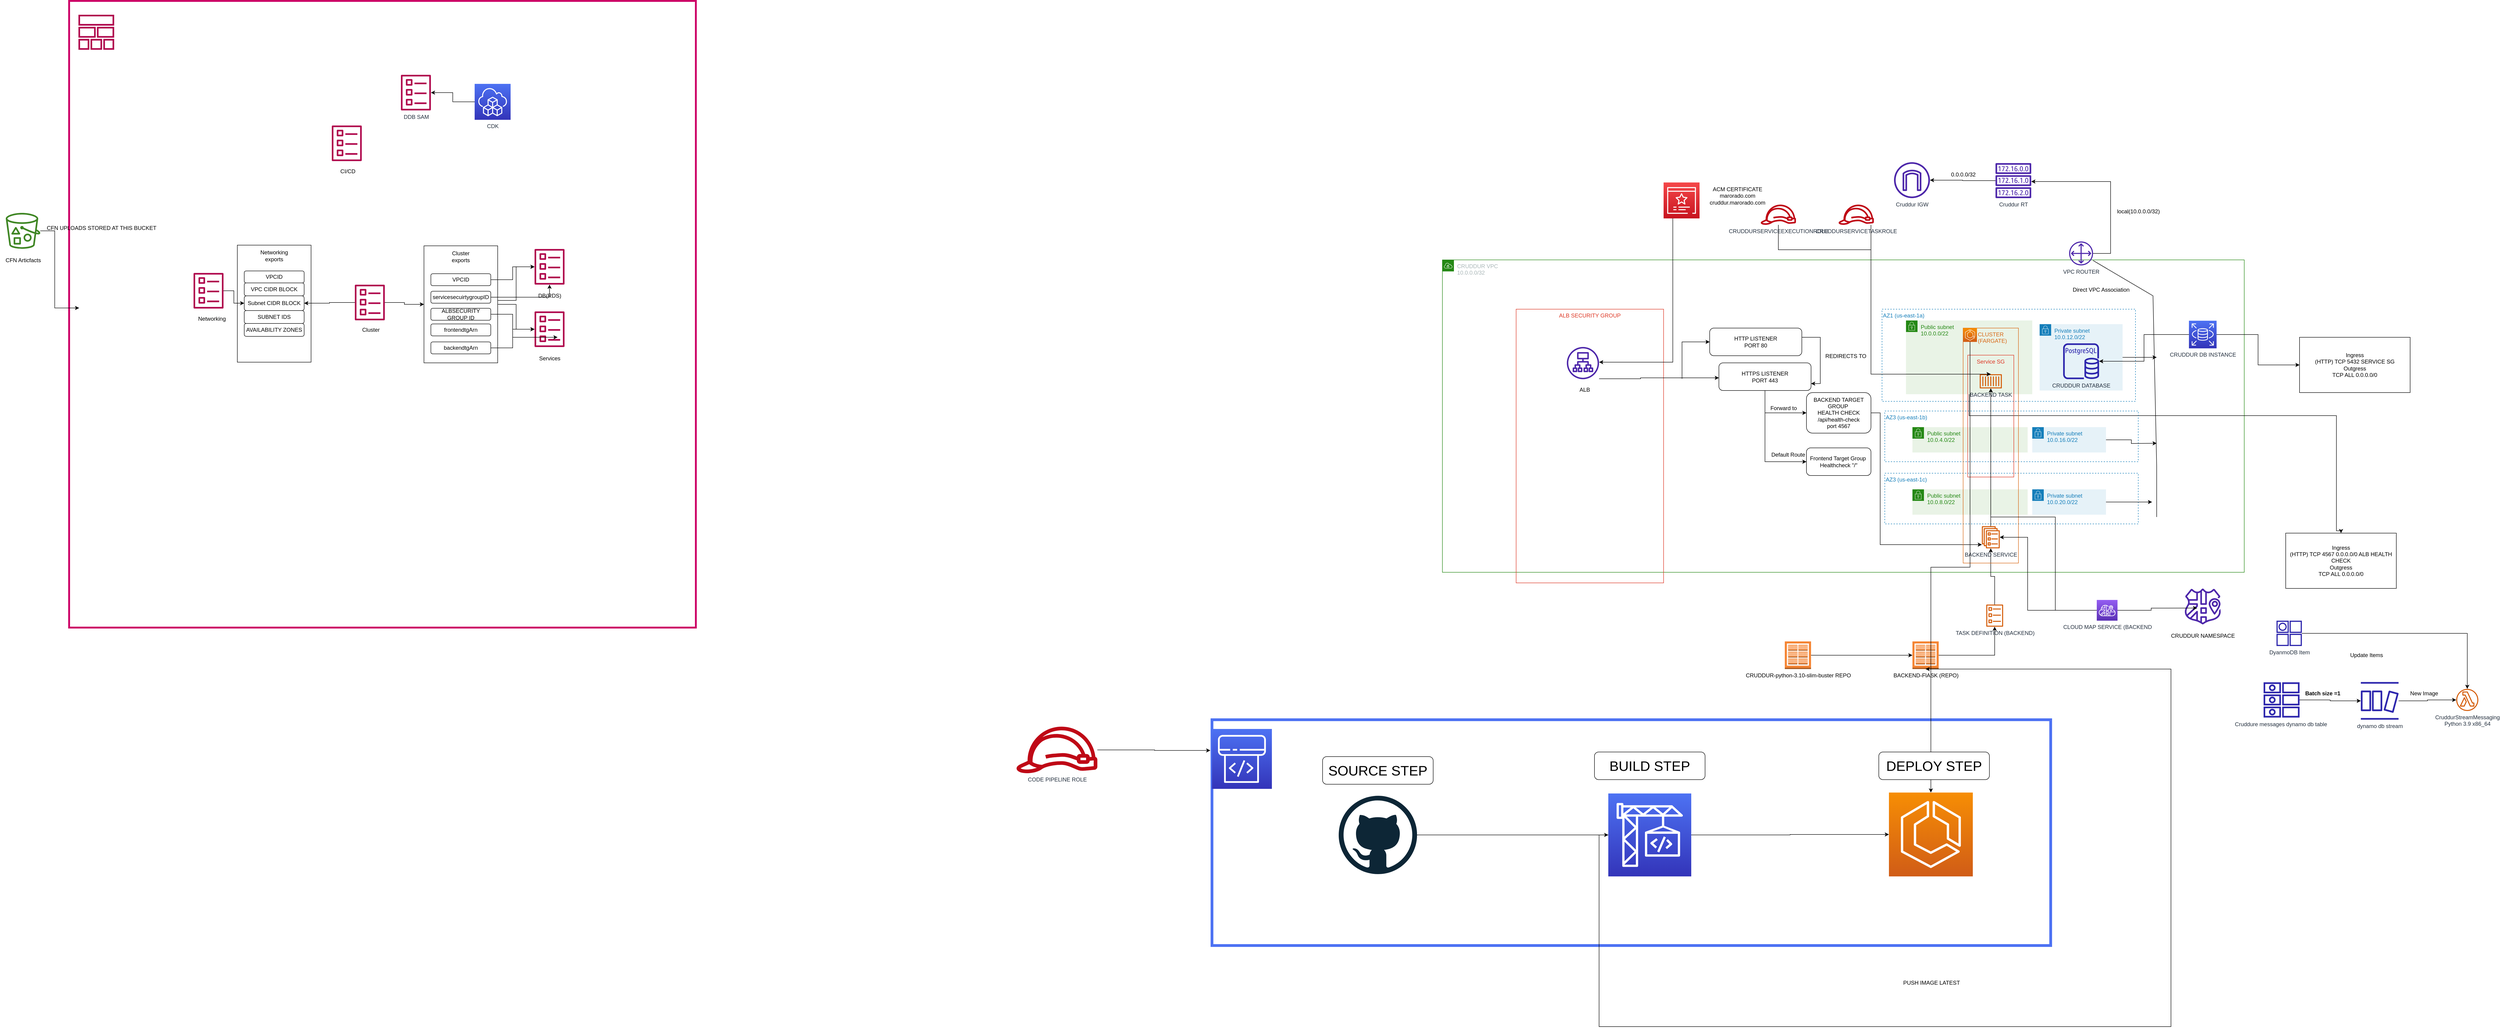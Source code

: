 <mxfile version="21.3.0" type="github">
  <diagram name="Page-1" id="3Z4FZScK2YZTJh7Y3HSx">
    <mxGraphModel dx="5855" dy="2380" grid="0" gridSize="10" guides="1" tooltips="1" connect="1" arrows="1" fold="1" page="0" pageScale="1" pageWidth="850" pageHeight="1100" math="0" shadow="0">
      <root>
        <mxCell id="0" />
        <mxCell id="1" parent="0" />
        <mxCell id="JroHPYdix7jfonP2hqZB-6" value="" style="rounded=0;whiteSpace=wrap;html=1;strokeColor=#4D72F3;strokeWidth=6;fillColor=none;" vertex="1" parent="1">
          <mxGeometry x="580" y="1840" width="1820" height="490" as="geometry" />
        </mxCell>
        <mxCell id="y_o4zRjqRf1hRkGMdBnV-1" value="" style="whiteSpace=wrap;html=1;aspect=fixed;fillColor=none;strokeColor=#CC0066;strokeWidth=4;" parent="1" vertex="1">
          <mxGeometry x="-1900" y="280" width="1360" height="1360" as="geometry" />
        </mxCell>
        <mxCell id="_hX3QUioOhKyqpPFnMy6-3" value="" style="rounded=0;whiteSpace=wrap;html=1;" parent="1" vertex="1">
          <mxGeometry x="-1535" y="810" width="160" height="254" as="geometry" />
        </mxCell>
        <mxCell id="y_o4zRjqRf1hRkGMdBnV-3" value="AZ1 (us-east-1a)" style="fillColor=none;strokeColor=#147EBA;dashed=1;verticalAlign=top;fontStyle=0;fontColor=#147EBA;whiteSpace=wrap;html=1;align=left;" parent="1" vertex="1">
          <mxGeometry x="2034" y="949" width="550" height="200" as="geometry" />
        </mxCell>
        <mxCell id="y_o4zRjqRf1hRkGMdBnV-2" value="CRUDDUR VPC&lt;br&gt;10.0.0.0/32" style="points=[[0,0],[0.25,0],[0.5,0],[0.75,0],[1,0],[1,0.25],[1,0.5],[1,0.75],[1,1],[0.75,1],[0.5,1],[0.25,1],[0,1],[0,0.75],[0,0.5],[0,0.25]];outlineConnect=0;gradientColor=none;html=1;whiteSpace=wrap;fontSize=12;fontStyle=0;container=0;pointerEvents=0;collapsible=0;recursiveResize=0;shape=mxgraph.aws4.group;grIcon=mxgraph.aws4.group_vpc;strokeColor=#248814;fillColor=none;verticalAlign=top;align=left;spacingLeft=30;fontColor=#AAB7B8;dashed=0;" parent="1" vertex="1">
          <mxGeometry x="1080" y="842" width="1740" height="678" as="geometry" />
        </mxCell>
        <mxCell id="y_o4zRjqRf1hRkGMdBnV-15" style="edgeStyle=orthogonalEdgeStyle;rounded=0;orthogonalLoop=1;jettySize=auto;html=1;" parent="1" source="y_o4zRjqRf1hRkGMdBnV-16" target="y_o4zRjqRf1hRkGMdBnV-17" edge="1">
          <mxGeometry relative="1" as="geometry" />
        </mxCell>
        <mxCell id="y_o4zRjqRf1hRkGMdBnV-16" value="Cruddur RT" style="sketch=0;outlineConnect=0;fontColor=#232F3E;gradientColor=none;fillColor=#4D27AA;strokeColor=none;dashed=0;verticalLabelPosition=bottom;verticalAlign=top;align=center;html=1;fontSize=12;fontStyle=0;aspect=fixed;pointerEvents=1;shape=mxgraph.aws4.route_table;" parent="1" vertex="1">
          <mxGeometry x="2280" y="632" width="78" height="76" as="geometry" />
        </mxCell>
        <mxCell id="y_o4zRjqRf1hRkGMdBnV-17" value="Cruddur IGW" style="sketch=0;outlineConnect=0;fontColor=#232F3E;gradientColor=none;fillColor=#4D27AA;strokeColor=none;dashed=0;verticalLabelPosition=bottom;verticalAlign=top;align=center;html=1;fontSize=12;fontStyle=0;aspect=fixed;pointerEvents=1;shape=mxgraph.aws4.internet_gateway;" parent="1" vertex="1">
          <mxGeometry x="2060" y="630" width="78" height="78" as="geometry" />
        </mxCell>
        <mxCell id="y_o4zRjqRf1hRkGMdBnV-18" value="VPC ROUTER" style="sketch=0;outlineConnect=0;fontColor=#232F3E;gradientColor=none;fillColor=#4D27AA;strokeColor=none;dashed=0;verticalLabelPosition=bottom;verticalAlign=top;align=center;html=1;fontSize=12;fontStyle=0;aspect=fixed;pointerEvents=1;shape=mxgraph.aws4.customer_gateway;" parent="1" vertex="1">
          <mxGeometry x="2440" y="802" width="52" height="52" as="geometry" />
        </mxCell>
        <mxCell id="y_o4zRjqRf1hRkGMdBnV-19" style="edgeStyle=orthogonalEdgeStyle;rounded=0;orthogonalLoop=1;jettySize=auto;html=1;" parent="1" source="y_o4zRjqRf1hRkGMdBnV-18" target="y_o4zRjqRf1hRkGMdBnV-16" edge="1">
          <mxGeometry relative="1" as="geometry">
            <mxPoint x="2400" y="672" as="targetPoint" />
            <Array as="points">
              <mxPoint x="2530" y="828" />
              <mxPoint x="2530" y="672" />
            </Array>
          </mxGeometry>
        </mxCell>
        <mxCell id="y_o4zRjqRf1hRkGMdBnV-20" value="0.0.0.0/32&lt;br&gt;" style="text;html=1;align=center;verticalAlign=middle;resizable=0;points=[];autosize=1;strokeColor=none;fillColor=none;" parent="1" vertex="1">
          <mxGeometry x="2170" y="642" width="80" height="30" as="geometry" />
        </mxCell>
        <mxCell id="y_o4zRjqRf1hRkGMdBnV-21" value="local(10.0.0.0/32)" style="text;html=1;align=center;verticalAlign=middle;resizable=0;points=[];autosize=1;strokeColor=none;fillColor=none;" parent="1" vertex="1">
          <mxGeometry x="2530" y="722" width="120" height="30" as="geometry" />
        </mxCell>
        <mxCell id="y_o4zRjqRf1hRkGMdBnV-24" value="" style="group" parent="1" vertex="1" connectable="0">
          <mxGeometry x="-2050" y="740" width="100" height="118" as="geometry" />
        </mxCell>
        <mxCell id="y_o4zRjqRf1hRkGMdBnV-25" value="" style="sketch=0;outlineConnect=0;fontColor=#232F3E;gradientColor=none;fillColor=#3F8624;strokeColor=none;dashed=0;verticalLabelPosition=bottom;verticalAlign=top;align=center;html=1;fontSize=12;fontStyle=0;aspect=fixed;pointerEvents=1;shape=mxgraph.aws4.bucket_with_objects;" parent="y_o4zRjqRf1hRkGMdBnV-24" vertex="1">
          <mxGeometry x="12.5" width="75" height="78" as="geometry" />
        </mxCell>
        <mxCell id="y_o4zRjqRf1hRkGMdBnV-26" value="CFN Articfacts" style="text;html=1;align=center;verticalAlign=middle;resizable=0;points=[];autosize=1;strokeColor=none;fillColor=none;" parent="y_o4zRjqRf1hRkGMdBnV-24" vertex="1">
          <mxGeometry y="88" width="100" height="30" as="geometry" />
        </mxCell>
        <mxCell id="y_o4zRjqRf1hRkGMdBnV-27" value="" style="sketch=0;outlineConnect=0;fontColor=#232F3E;gradientColor=none;fillColor=#B0084D;strokeColor=none;dashed=0;verticalLabelPosition=bottom;verticalAlign=top;align=center;html=1;fontSize=12;fontStyle=0;aspect=fixed;pointerEvents=1;shape=mxgraph.aws4.stack;" parent="1" vertex="1">
          <mxGeometry x="-1880" y="310" width="78" height="76" as="geometry" />
        </mxCell>
        <mxCell id="y_o4zRjqRf1hRkGMdBnV-28" value="" style="group" parent="1" vertex="1" connectable="0">
          <mxGeometry x="-890" y="953.5" width="65" height="112" as="geometry" />
        </mxCell>
        <mxCell id="y_o4zRjqRf1hRkGMdBnV-29" value="" style="sketch=0;outlineConnect=0;fontColor=#232F3E;gradientColor=none;fillColor=#B0084D;strokeColor=none;dashed=0;verticalLabelPosition=bottom;verticalAlign=top;align=center;html=1;fontSize=12;fontStyle=0;aspect=fixed;pointerEvents=1;shape=mxgraph.aws4.template;" parent="y_o4zRjqRf1hRkGMdBnV-28" vertex="1">
          <mxGeometry width="65" height="78" as="geometry" />
        </mxCell>
        <mxCell id="y_o4zRjqRf1hRkGMdBnV-30" value="Services" style="text;html=1;strokeColor=none;fillColor=none;align=center;verticalAlign=middle;whiteSpace=wrap;rounded=0;" parent="y_o4zRjqRf1hRkGMdBnV-28" vertex="1">
          <mxGeometry x="2.5" y="92" width="60" height="20" as="geometry" />
        </mxCell>
        <mxCell id="y_o4zRjqRf1hRkGMdBnV-31" value="" style="group" parent="1" vertex="1" connectable="0">
          <mxGeometry x="-1330" y="550" width="65" height="110" as="geometry" />
        </mxCell>
        <mxCell id="y_o4zRjqRf1hRkGMdBnV-32" value="" style="sketch=0;outlineConnect=0;fontColor=#232F3E;gradientColor=none;fillColor=#B0084D;strokeColor=none;dashed=0;verticalLabelPosition=bottom;verticalAlign=top;align=center;html=1;fontSize=12;fontStyle=0;aspect=fixed;pointerEvents=1;shape=mxgraph.aws4.template;" parent="y_o4zRjqRf1hRkGMdBnV-31" vertex="1">
          <mxGeometry width="65" height="78" as="geometry" />
        </mxCell>
        <mxCell id="y_o4zRjqRf1hRkGMdBnV-33" value="CI/CD" style="text;html=1;strokeColor=none;fillColor=none;align=center;verticalAlign=middle;whiteSpace=wrap;rounded=0;" parent="y_o4zRjqRf1hRkGMdBnV-31" vertex="1">
          <mxGeometry x="5" y="90" width="60" height="20" as="geometry" />
        </mxCell>
        <mxCell id="y_o4zRjqRf1hRkGMdBnV-34" value="" style="group" parent="1" vertex="1" connectable="0">
          <mxGeometry x="-1630" y="870" width="70" height="110" as="geometry" />
        </mxCell>
        <mxCell id="y_o4zRjqRf1hRkGMdBnV-35" value="" style="sketch=0;outlineConnect=0;fontColor=#232F3E;gradientColor=none;fillColor=#B0084D;strokeColor=none;dashed=0;verticalLabelPosition=bottom;verticalAlign=top;align=center;html=1;fontSize=12;fontStyle=0;aspect=fixed;pointerEvents=1;shape=mxgraph.aws4.template;" parent="y_o4zRjqRf1hRkGMdBnV-34" vertex="1">
          <mxGeometry width="65" height="78" as="geometry" />
        </mxCell>
        <mxCell id="y_o4zRjqRf1hRkGMdBnV-36" value="Networking" style="text;html=1;strokeColor=none;fillColor=none;align=center;verticalAlign=middle;whiteSpace=wrap;rounded=0;" parent="y_o4zRjqRf1hRkGMdBnV-34" vertex="1">
          <mxGeometry x="10" y="90" width="60" height="20" as="geometry" />
        </mxCell>
        <mxCell id="y_o4zRjqRf1hRkGMdBnV-37" style="edgeStyle=orthogonalEdgeStyle;rounded=0;orthogonalLoop=1;jettySize=auto;html=1;entryX=0.016;entryY=0.49;entryDx=0;entryDy=0;entryPerimeter=0;" parent="1" source="y_o4zRjqRf1hRkGMdBnV-25" target="y_o4zRjqRf1hRkGMdBnV-1" edge="1">
          <mxGeometry relative="1" as="geometry" />
        </mxCell>
        <mxCell id="y_o4zRjqRf1hRkGMdBnV-38" value="CFN UPLOADS STORED AT THIS BUCKET" style="text;html=1;align=center;verticalAlign=middle;resizable=0;points=[];autosize=1;strokeColor=none;fillColor=none;" parent="1" vertex="1">
          <mxGeometry x="-1960" y="758" width="260" height="30" as="geometry" />
        </mxCell>
        <mxCell id="y_o4zRjqRf1hRkGMdBnV-39" value="" style="group" parent="1" vertex="1" connectable="0">
          <mxGeometry x="-1280" y="895.5" width="65" height="108" as="geometry" />
        </mxCell>
        <mxCell id="y_o4zRjqRf1hRkGMdBnV-40" value="" style="sketch=0;outlineConnect=0;fontColor=#232F3E;gradientColor=none;fillColor=#B0084D;strokeColor=none;dashed=0;verticalLabelPosition=bottom;verticalAlign=top;align=center;html=1;fontSize=12;fontStyle=0;aspect=fixed;pointerEvents=1;shape=mxgraph.aws4.template;" parent="y_o4zRjqRf1hRkGMdBnV-39" vertex="1">
          <mxGeometry width="65" height="78" as="geometry" />
        </mxCell>
        <mxCell id="y_o4zRjqRf1hRkGMdBnV-41" value="Cluster" style="text;html=1;strokeColor=none;fillColor=none;align=center;verticalAlign=middle;whiteSpace=wrap;rounded=0;" parent="y_o4zRjqRf1hRkGMdBnV-39" vertex="1">
          <mxGeometry x="5" y="88" width="60" height="20" as="geometry" />
        </mxCell>
        <mxCell id="y_o4zRjqRf1hRkGMdBnV-42" value="VPCID" style="rounded=1;whiteSpace=wrap;html=1;" parent="1" vertex="1">
          <mxGeometry x="-1520" y="866" width="130" height="26" as="geometry" />
        </mxCell>
        <mxCell id="y_o4zRjqRf1hRkGMdBnV-43" value="VPC CIDR BLOCK" style="rounded=1;whiteSpace=wrap;html=1;" parent="1" vertex="1">
          <mxGeometry x="-1520" y="892" width="130" height="28" as="geometry" />
        </mxCell>
        <mxCell id="y_o4zRjqRf1hRkGMdBnV-44" value="Subnet CIDR BLOCK" style="rounded=1;whiteSpace=wrap;html=1;" parent="1" vertex="1">
          <mxGeometry x="-1520" y="920" width="130" height="32" as="geometry" />
        </mxCell>
        <mxCell id="y_o4zRjqRf1hRkGMdBnV-45" value="SUBNET IDS" style="rounded=1;whiteSpace=wrap;html=1;" parent="1" vertex="1">
          <mxGeometry x="-1520" y="952" width="130" height="28" as="geometry" />
        </mxCell>
        <mxCell id="y_o4zRjqRf1hRkGMdBnV-46" value="AVAILABILITY ZONES" style="rounded=1;whiteSpace=wrap;html=1;" parent="1" vertex="1">
          <mxGeometry x="-1520" y="980" width="130" height="28" as="geometry" />
        </mxCell>
        <mxCell id="y_o4zRjqRf1hRkGMdBnV-47" value="" style="edgeStyle=orthogonalEdgeStyle;rounded=0;orthogonalLoop=1;jettySize=auto;html=1;" parent="1" source="y_o4zRjqRf1hRkGMdBnV-35" target="y_o4zRjqRf1hRkGMdBnV-44" edge="1">
          <mxGeometry relative="1" as="geometry" />
        </mxCell>
        <mxCell id="y_o4zRjqRf1hRkGMdBnV-48" value="" style="edgeStyle=orthogonalEdgeStyle;rounded=0;orthogonalLoop=1;jettySize=auto;html=1;" parent="1" source="y_o4zRjqRf1hRkGMdBnV-40" target="y_o4zRjqRf1hRkGMdBnV-44" edge="1">
          <mxGeometry relative="1" as="geometry" />
        </mxCell>
        <mxCell id="y_o4zRjqRf1hRkGMdBnV-49" value="" style="sketch=0;outlineConnect=0;fontColor=#232F3E;gradientColor=none;fillColor=#4D27AA;strokeColor=none;dashed=0;verticalLabelPosition=bottom;verticalAlign=top;align=center;html=1;fontSize=12;fontStyle=0;aspect=fixed;pointerEvents=1;shape=mxgraph.aws4.namespace;" parent="1" vertex="1">
          <mxGeometry x="2691" y="1555" width="78" height="78" as="geometry" />
        </mxCell>
        <mxCell id="y_o4zRjqRf1hRkGMdBnV-52" value="CRUDDUR NAMESPACE" style="text;html=1;align=center;verticalAlign=middle;resizable=0;points=[];autosize=1;strokeColor=none;fillColor=none;" parent="1" vertex="1">
          <mxGeometry x="2650" y="1643" width="160" height="30" as="geometry" />
        </mxCell>
        <mxCell id="y_o4zRjqRf1hRkGMdBnV-55" value="" style="group" parent="1" vertex="1" connectable="0">
          <mxGeometry x="1560" y="673" width="230" height="79" as="geometry" />
        </mxCell>
        <mxCell id="y_o4zRjqRf1hRkGMdBnV-53" value="" style="sketch=0;points=[[0,0,0],[0.25,0,0],[0.5,0,0],[0.75,0,0],[1,0,0],[0,1,0],[0.25,1,0],[0.5,1,0],[0.75,1,0],[1,1,0],[0,0.25,0],[0,0.5,0],[0,0.75,0],[1,0.25,0],[1,0.5,0],[1,0.75,0]];outlineConnect=0;fontColor=#232F3E;gradientColor=#F54749;gradientDirection=north;fillColor=#C7131F;strokeColor=#ffffff;dashed=0;verticalLabelPosition=bottom;verticalAlign=top;align=center;html=1;fontSize=12;fontStyle=0;aspect=fixed;shape=mxgraph.aws4.resourceIcon;resIcon=mxgraph.aws4.certificate_manager_3;" parent="y_o4zRjqRf1hRkGMdBnV-55" vertex="1">
          <mxGeometry y="1" width="78" height="78" as="geometry" />
        </mxCell>
        <mxCell id="y_o4zRjqRf1hRkGMdBnV-54" value="ACM CERTIFICATE&lt;br&gt;marorado.com&lt;br&gt;cruddur.marorado.com" style="text;html=1;align=center;verticalAlign=middle;resizable=0;points=[];autosize=1;strokeColor=none;fillColor=none;" parent="y_o4zRjqRf1hRkGMdBnV-55" vertex="1">
          <mxGeometry x="90" width="140" height="60" as="geometry" />
        </mxCell>
        <mxCell id="_hX3QUioOhKyqpPFnMy6-38" style="edgeStyle=orthogonalEdgeStyle;rounded=0;orthogonalLoop=1;jettySize=auto;html=1;entryX=0.5;entryY=0;entryDx=0;entryDy=0;" parent="1" source="y_o4zRjqRf1hRkGMdBnV-4" target="_hX3QUioOhKyqpPFnMy6-39" edge="1">
          <mxGeometry relative="1" as="geometry">
            <mxPoint x="2890" y="1430" as="targetPoint" />
            <Array as="points">
              <mxPoint x="2223" y="1180" />
              <mxPoint x="3020" y="1180" />
              <mxPoint x="3020" y="1430" />
              <mxPoint x="3030" y="1430" />
            </Array>
          </mxGeometry>
        </mxCell>
        <mxCell id="y_o4zRjqRf1hRkGMdBnV-4" value="Public subnet&lt;br&gt;10.0.0.0/22" style="points=[[0,0],[0.25,0],[0.5,0],[0.75,0],[1,0],[1,0.25],[1,0.5],[1,0.75],[1,1],[0.75,1],[0.5,1],[0.25,1],[0,1],[0,0.75],[0,0.5],[0,0.25]];outlineConnect=0;gradientColor=none;html=1;whiteSpace=wrap;fontSize=12;fontStyle=0;container=0;pointerEvents=0;collapsible=0;recursiveResize=0;shape=mxgraph.aws4.group;grIcon=mxgraph.aws4.group_security_group;grStroke=0;strokeColor=#248814;fillColor=#E9F3E6;verticalAlign=top;align=left;spacingLeft=30;fontColor=#248814;dashed=0;" parent="1" vertex="1">
          <mxGeometry x="2086" y="973.5" width="274" height="160" as="geometry" />
        </mxCell>
        <mxCell id="_hX3QUioOhKyqpPFnMy6-2" style="edgeStyle=orthogonalEdgeStyle;rounded=0;orthogonalLoop=1;jettySize=auto;html=1;" parent="1" source="y_o4zRjqRf1hRkGMdBnV-5" edge="1">
          <mxGeometry relative="1" as="geometry">
            <mxPoint x="2630" y="1053.5" as="targetPoint" />
          </mxGeometry>
        </mxCell>
        <mxCell id="y_o4zRjqRf1hRkGMdBnV-5" value="Private subnet&lt;br&gt;10.0.12.0/22" style="points=[[0,0],[0.25,0],[0.5,0],[0.75,0],[1,0],[1,0.25],[1,0.5],[1,0.75],[1,1],[0.75,1],[0.5,1],[0.25,1],[0,1],[0,0.75],[0,0.5],[0,0.25]];outlineConnect=0;gradientColor=none;html=1;whiteSpace=wrap;fontSize=12;fontStyle=0;container=1;pointerEvents=0;collapsible=0;recursiveResize=0;shape=mxgraph.aws4.group;grIcon=mxgraph.aws4.group_security_group;grStroke=0;strokeColor=#147EBA;fillColor=#E6F2F8;verticalAlign=top;align=left;spacingLeft=30;fontColor=#147EBA;dashed=0;" parent="1" vertex="1">
          <mxGeometry x="2376" y="981.5" width="180" height="144" as="geometry" />
        </mxCell>
        <mxCell id="y_o4zRjqRf1hRkGMdBnV-14" value="Direct VPC Association" style="text;html=1;align=center;verticalAlign=middle;resizable=0;points=[];autosize=1;strokeColor=none;fillColor=none;" parent="1" vertex="1">
          <mxGeometry x="2434" y="892" width="150" height="30" as="geometry" />
        </mxCell>
        <mxCell id="y_o4zRjqRf1hRkGMdBnV-56" value="ALB SECURITY GROUP&lt;br&gt;" style="fillColor=none;strokeColor=#DD3522;verticalAlign=top;fontStyle=0;fontColor=#DD3522;whiteSpace=wrap;html=1;" parent="1" vertex="1">
          <mxGeometry x="1240" y="949" width="320" height="594" as="geometry" />
        </mxCell>
        <mxCell id="y_o4zRjqRf1hRkGMdBnV-85" style="edgeStyle=orthogonalEdgeStyle;rounded=0;orthogonalLoop=1;jettySize=auto;html=1;" parent="1" source="y_o4zRjqRf1hRkGMdBnV-57" target="y_o4zRjqRf1hRkGMdBnV-77" edge="1">
          <mxGeometry relative="1" as="geometry">
            <Array as="points">
              <mxPoint x="1510" y="1100" />
              <mxPoint x="1510" y="1098" />
            </Array>
          </mxGeometry>
        </mxCell>
        <mxCell id="y_o4zRjqRf1hRkGMdBnV-57" value="" style="sketch=0;outlineConnect=0;fontColor=#232F3E;gradientColor=none;fillColor=#4D27AA;strokeColor=none;dashed=0;verticalLabelPosition=bottom;verticalAlign=top;align=center;html=1;fontSize=12;fontStyle=0;aspect=fixed;pointerEvents=1;shape=mxgraph.aws4.application_load_balancer;" parent="1" vertex="1">
          <mxGeometry x="1350" y="1031" width="70" height="70" as="geometry" />
        </mxCell>
        <mxCell id="y_o4zRjqRf1hRkGMdBnV-60" value="ALB" style="text;html=1;strokeColor=none;fillColor=none;align=center;verticalAlign=middle;whiteSpace=wrap;rounded=0;" parent="1" vertex="1">
          <mxGeometry x="1359" y="1109" width="60" height="30" as="geometry" />
        </mxCell>
        <mxCell id="y_o4zRjqRf1hRkGMdBnV-61" value="&lt;div style=&quot;&quot;&gt;&lt;span style=&quot;background-color: initial;&quot;&gt;AZ3 (us-east-1b)&lt;/span&gt;&lt;/div&gt;" style="fillColor=none;strokeColor=#147EBA;dashed=1;verticalAlign=top;fontStyle=0;fontColor=#147EBA;whiteSpace=wrap;html=1;align=left;" parent="1" vertex="1">
          <mxGeometry x="2040" y="1170" width="550" height="110" as="geometry" />
        </mxCell>
        <mxCell id="y_o4zRjqRf1hRkGMdBnV-62" value="Public subnet&lt;br&gt;10.0.4.0/22" style="points=[[0,0],[0.25,0],[0.5,0],[0.75,0],[1,0],[1,0.25],[1,0.5],[1,0.75],[1,1],[0.75,1],[0.5,1],[0.25,1],[0,1],[0,0.75],[0,0.5],[0,0.25]];outlineConnect=0;gradientColor=none;html=1;whiteSpace=wrap;fontSize=12;fontStyle=0;container=1;pointerEvents=0;collapsible=0;recursiveResize=0;shape=mxgraph.aws4.group;grIcon=mxgraph.aws4.group_security_group;grStroke=0;strokeColor=#248814;fillColor=#E9F3E6;verticalAlign=top;align=left;spacingLeft=30;fontColor=#248814;dashed=0;" parent="1" vertex="1">
          <mxGeometry x="2100" y="1205" width="250" height="55" as="geometry" />
        </mxCell>
        <mxCell id="_hX3QUioOhKyqpPFnMy6-1" style="edgeStyle=orthogonalEdgeStyle;rounded=0;orthogonalLoop=1;jettySize=auto;html=1;" parent="1" source="y_o4zRjqRf1hRkGMdBnV-63" edge="1">
          <mxGeometry relative="1" as="geometry">
            <mxPoint x="2630" y="1240" as="targetPoint" />
          </mxGeometry>
        </mxCell>
        <mxCell id="y_o4zRjqRf1hRkGMdBnV-63" value="Private subnet&lt;br&gt;10.0.16.0/22" style="points=[[0,0],[0.25,0],[0.5,0],[0.75,0],[1,0],[1,0.25],[1,0.5],[1,0.75],[1,1],[0.75,1],[0.5,1],[0.25,1],[0,1],[0,0.75],[0,0.5],[0,0.25]];outlineConnect=0;gradientColor=none;html=1;whiteSpace=wrap;fontSize=12;fontStyle=0;container=1;pointerEvents=0;collapsible=0;recursiveResize=0;shape=mxgraph.aws4.group;grIcon=mxgraph.aws4.group_security_group;grStroke=0;strokeColor=#147EBA;fillColor=#E6F2F8;verticalAlign=top;align=left;spacingLeft=30;fontColor=#147EBA;dashed=0;" parent="1" vertex="1">
          <mxGeometry x="2360" y="1205" width="160" height="55" as="geometry" />
        </mxCell>
        <mxCell id="y_o4zRjqRf1hRkGMdBnV-72" value="" style="endArrow=none;html=1;rounded=0;" parent="1" target="y_o4zRjqRf1hRkGMdBnV-18" edge="1">
          <mxGeometry width="50" height="50" relative="1" as="geometry">
            <mxPoint x="2630" y="1400" as="sourcePoint" />
            <mxPoint x="2621" y="878" as="targetPoint" />
            <Array as="points">
              <mxPoint x="2630" y="1290" />
              <mxPoint x="2622" y="920" />
            </Array>
          </mxGeometry>
        </mxCell>
        <mxCell id="y_o4zRjqRf1hRkGMdBnV-74" style="edgeStyle=orthogonalEdgeStyle;rounded=0;orthogonalLoop=1;jettySize=auto;html=1;" parent="1" source="y_o4zRjqRf1hRkGMdBnV-53" target="y_o4zRjqRf1hRkGMdBnV-57" edge="1">
          <mxGeometry relative="1" as="geometry">
            <Array as="points">
              <mxPoint x="1580" y="1064" />
            </Array>
          </mxGeometry>
        </mxCell>
        <mxCell id="y_o4zRjqRf1hRkGMdBnV-87" style="edgeStyle=orthogonalEdgeStyle;rounded=0;orthogonalLoop=1;jettySize=auto;html=1;entryX=1;entryY=0.75;entryDx=0;entryDy=0;" parent="1" source="y_o4zRjqRf1hRkGMdBnV-76" target="y_o4zRjqRf1hRkGMdBnV-77" edge="1">
          <mxGeometry relative="1" as="geometry">
            <Array as="points">
              <mxPoint x="1900" y="1010" />
              <mxPoint x="1900" y="1110" />
            </Array>
          </mxGeometry>
        </mxCell>
        <mxCell id="y_o4zRjqRf1hRkGMdBnV-76" value="HTTP LISTENER&lt;br&gt;PORT 80" style="rounded=1;whiteSpace=wrap;html=1;" parent="1" vertex="1">
          <mxGeometry x="1660" y="990" width="200" height="60" as="geometry" />
        </mxCell>
        <mxCell id="y_o4zRjqRf1hRkGMdBnV-89" style="edgeStyle=orthogonalEdgeStyle;rounded=0;orthogonalLoop=1;jettySize=auto;html=1;entryX=0;entryY=0.5;entryDx=0;entryDy=0;" parent="1" source="y_o4zRjqRf1hRkGMdBnV-77" target="y_o4zRjqRf1hRkGMdBnV-83" edge="1">
          <mxGeometry relative="1" as="geometry" />
        </mxCell>
        <mxCell id="y_o4zRjqRf1hRkGMdBnV-90" style="edgeStyle=orthogonalEdgeStyle;rounded=0;orthogonalLoop=1;jettySize=auto;html=1;entryX=0;entryY=0.5;entryDx=0;entryDy=0;" parent="1" source="y_o4zRjqRf1hRkGMdBnV-77" target="y_o4zRjqRf1hRkGMdBnV-84" edge="1">
          <mxGeometry relative="1" as="geometry" />
        </mxCell>
        <mxCell id="y_o4zRjqRf1hRkGMdBnV-77" value="HTTPS LISTENER&lt;br&gt;PORT 443" style="rounded=1;whiteSpace=wrap;html=1;" parent="1" vertex="1">
          <mxGeometry x="1680" y="1065.5" width="200" height="60" as="geometry" />
        </mxCell>
        <mxCell id="_hX3QUioOhKyqpPFnMy6-41" style="edgeStyle=orthogonalEdgeStyle;rounded=0;orthogonalLoop=1;jettySize=auto;html=1;" parent="1" source="y_o4zRjqRf1hRkGMdBnV-83" target="_hX3QUioOhKyqpPFnMy6-33" edge="1">
          <mxGeometry relative="1" as="geometry">
            <Array as="points">
              <mxPoint x="2030" y="1174" />
              <mxPoint x="2030" y="1460" />
            </Array>
          </mxGeometry>
        </mxCell>
        <mxCell id="y_o4zRjqRf1hRkGMdBnV-83" value="BACKEND TARGET GROUP&amp;nbsp;&lt;br&gt;HEALTH CHECK&lt;br&gt;/api/health-check&lt;br&gt;port 4567" style="rounded=1;whiteSpace=wrap;html=1;" parent="1" vertex="1">
          <mxGeometry x="1870" y="1130" width="140" height="88" as="geometry" />
        </mxCell>
        <mxCell id="y_o4zRjqRf1hRkGMdBnV-84" value="Frontend Target Group&amp;nbsp;&lt;br&gt;Healthcheck &quot;/&quot;" style="rounded=1;whiteSpace=wrap;html=1;" parent="1" vertex="1">
          <mxGeometry x="1870" y="1250" width="140" height="60" as="geometry" />
        </mxCell>
        <mxCell id="y_o4zRjqRf1hRkGMdBnV-86" value="" style="endArrow=classic;html=1;rounded=0;entryX=0;entryY=0.5;entryDx=0;entryDy=0;" parent="1" target="y_o4zRjqRf1hRkGMdBnV-76" edge="1">
          <mxGeometry width="50" height="50" relative="1" as="geometry">
            <mxPoint x="1600" y="1100" as="sourcePoint" />
            <mxPoint x="1790" y="1180" as="targetPoint" />
            <Array as="points">
              <mxPoint x="1600" y="1020" />
            </Array>
          </mxGeometry>
        </mxCell>
        <mxCell id="y_o4zRjqRf1hRkGMdBnV-88" value="REDIRECTS TO" style="text;html=1;align=center;verticalAlign=middle;resizable=0;points=[];autosize=1;strokeColor=none;fillColor=none;" parent="1" vertex="1">
          <mxGeometry x="1900" y="1035.5" width="110" height="30" as="geometry" />
        </mxCell>
        <mxCell id="y_o4zRjqRf1hRkGMdBnV-91" value="Forward to" style="text;html=1;align=center;verticalAlign=middle;resizable=0;points=[];autosize=1;strokeColor=none;fillColor=none;" parent="1" vertex="1">
          <mxGeometry x="1780" y="1149" width="80" height="30" as="geometry" />
        </mxCell>
        <mxCell id="y_o4zRjqRf1hRkGMdBnV-92" value="Default Route" style="text;html=1;align=center;verticalAlign=middle;resizable=0;points=[];autosize=1;strokeColor=none;fillColor=none;" parent="1" vertex="1">
          <mxGeometry x="1780" y="1250" width="100" height="30" as="geometry" />
        </mxCell>
        <mxCell id="_hX3QUioOhKyqpPFnMy6-4" value="Networking exports" style="text;html=1;strokeColor=none;fillColor=none;align=center;verticalAlign=middle;whiteSpace=wrap;rounded=0;" parent="1" vertex="1">
          <mxGeometry x="-1485" y="818" width="60" height="30" as="geometry" />
        </mxCell>
        <mxCell id="_hX3QUioOhKyqpPFnMy6-17" style="edgeStyle=orthogonalEdgeStyle;rounded=0;orthogonalLoop=1;jettySize=auto;html=1;" parent="1" source="_hX3QUioOhKyqpPFnMy6-5" target="_hX3QUioOhKyqpPFnMy6-15" edge="1">
          <mxGeometry relative="1" as="geometry">
            <Array as="points">
              <mxPoint x="-930" y="930" />
              <mxPoint x="-930" y="857" />
            </Array>
          </mxGeometry>
        </mxCell>
        <mxCell id="_hX3QUioOhKyqpPFnMy6-22" style="edgeStyle=orthogonalEdgeStyle;rounded=0;orthogonalLoop=1;jettySize=auto;html=1;" parent="1" source="_hX3QUioOhKyqpPFnMy6-5" target="y_o4zRjqRf1hRkGMdBnV-29" edge="1">
          <mxGeometry relative="1" as="geometry" />
        </mxCell>
        <mxCell id="_hX3QUioOhKyqpPFnMy6-5" value="" style="rounded=0;whiteSpace=wrap;html=1;" parent="1" vertex="1">
          <mxGeometry x="-1130" y="811.5" width="160" height="254" as="geometry" />
        </mxCell>
        <mxCell id="_hX3QUioOhKyqpPFnMy6-6" value="Cluster exports" style="text;html=1;strokeColor=none;fillColor=none;align=center;verticalAlign=middle;whiteSpace=wrap;rounded=0;" parent="1" vertex="1">
          <mxGeometry x="-1080" y="819.5" width="60" height="30" as="geometry" />
        </mxCell>
        <mxCell id="_hX3QUioOhKyqpPFnMy6-27" style="edgeStyle=orthogonalEdgeStyle;rounded=0;orthogonalLoop=1;jettySize=auto;html=1;" parent="1" source="_hX3QUioOhKyqpPFnMy6-7" target="_hX3QUioOhKyqpPFnMy6-15" edge="1">
          <mxGeometry relative="1" as="geometry" />
        </mxCell>
        <mxCell id="_hX3QUioOhKyqpPFnMy6-7" value="VPCID" style="rounded=1;whiteSpace=wrap;html=1;" parent="1" vertex="1">
          <mxGeometry x="-1115" y="872" width="130" height="26" as="geometry" />
        </mxCell>
        <mxCell id="_hX3QUioOhKyqpPFnMy6-26" style="edgeStyle=orthogonalEdgeStyle;rounded=0;orthogonalLoop=1;jettySize=auto;html=1;" parent="1" source="_hX3QUioOhKyqpPFnMy6-8" target="_hX3QUioOhKyqpPFnMy6-15" edge="1">
          <mxGeometry relative="1" as="geometry" />
        </mxCell>
        <mxCell id="_hX3QUioOhKyqpPFnMy6-8" value="servicesecuirtygroupID" style="rounded=1;whiteSpace=wrap;html=1;" parent="1" vertex="1">
          <mxGeometry x="-1115" y="910" width="130" height="26" as="geometry" />
        </mxCell>
        <mxCell id="_hX3QUioOhKyqpPFnMy6-25" style="edgeStyle=orthogonalEdgeStyle;rounded=0;orthogonalLoop=1;jettySize=auto;html=1;entryX=0.769;entryY=0.726;entryDx=0;entryDy=0;entryPerimeter=0;" parent="1" source="_hX3QUioOhKyqpPFnMy6-9" target="y_o4zRjqRf1hRkGMdBnV-29" edge="1">
          <mxGeometry relative="1" as="geometry" />
        </mxCell>
        <mxCell id="_hX3QUioOhKyqpPFnMy6-9" value="ALBSECURITY GROUP ID" style="rounded=1;whiteSpace=wrap;html=1;" parent="1" vertex="1">
          <mxGeometry x="-1115" y="947" width="130" height="26" as="geometry" />
        </mxCell>
        <mxCell id="_hX3QUioOhKyqpPFnMy6-10" value="frontendtgArn" style="rounded=1;whiteSpace=wrap;html=1;" parent="1" vertex="1">
          <mxGeometry x="-1115" y="981" width="130" height="26" as="geometry" />
        </mxCell>
        <mxCell id="_hX3QUioOhKyqpPFnMy6-23" style="edgeStyle=orthogonalEdgeStyle;rounded=0;orthogonalLoop=1;jettySize=auto;html=1;" parent="1" source="_hX3QUioOhKyqpPFnMy6-11" target="y_o4zRjqRf1hRkGMdBnV-29" edge="1">
          <mxGeometry relative="1" as="geometry" />
        </mxCell>
        <mxCell id="_hX3QUioOhKyqpPFnMy6-11" value="backendtgArn" style="rounded=1;whiteSpace=wrap;html=1;" parent="1" vertex="1">
          <mxGeometry x="-1115" y="1020" width="130" height="26" as="geometry" />
        </mxCell>
        <mxCell id="_hX3QUioOhKyqpPFnMy6-13" style="edgeStyle=orthogonalEdgeStyle;rounded=0;orthogonalLoop=1;jettySize=auto;html=1;entryX=0;entryY=0.5;entryDx=0;entryDy=0;" parent="1" source="y_o4zRjqRf1hRkGMdBnV-40" target="_hX3QUioOhKyqpPFnMy6-5" edge="1">
          <mxGeometry relative="1" as="geometry" />
        </mxCell>
        <mxCell id="_hX3QUioOhKyqpPFnMy6-14" value="" style="group" parent="1" vertex="1" connectable="0">
          <mxGeometry x="-890" y="818" width="65" height="112" as="geometry" />
        </mxCell>
        <mxCell id="_hX3QUioOhKyqpPFnMy6-15" value="" style="sketch=0;outlineConnect=0;fontColor=#232F3E;gradientColor=none;fillColor=#B0084D;strokeColor=none;dashed=0;verticalLabelPosition=bottom;verticalAlign=top;align=center;html=1;fontSize=12;fontStyle=0;aspect=fixed;pointerEvents=1;shape=mxgraph.aws4.template;" parent="_hX3QUioOhKyqpPFnMy6-14" vertex="1">
          <mxGeometry width="65" height="78" as="geometry" />
        </mxCell>
        <mxCell id="_hX3QUioOhKyqpPFnMy6-16" value="DB(RDS)" style="text;html=1;strokeColor=none;fillColor=none;align=center;verticalAlign=middle;whiteSpace=wrap;rounded=0;" parent="_hX3QUioOhKyqpPFnMy6-14" vertex="1">
          <mxGeometry x="2.5" y="92" width="60" height="20" as="geometry" />
        </mxCell>
        <mxCell id="_hX3QUioOhKyqpPFnMy6-36" style="edgeStyle=orthogonalEdgeStyle;rounded=0;orthogonalLoop=1;jettySize=auto;html=1;" parent="1" source="_hX3QUioOhKyqpPFnMy6-29" target="_hX3QUioOhKyqpPFnMy6-33" edge="1">
          <mxGeometry relative="1" as="geometry" />
        </mxCell>
        <mxCell id="_hX3QUioOhKyqpPFnMy6-29" value="TASK DEFINITION (BACKEND)" style="sketch=0;outlineConnect=0;fontColor=#232F3E;gradientColor=none;fillColor=#D45B07;strokeColor=none;dashed=0;verticalLabelPosition=bottom;verticalAlign=top;align=center;html=1;fontSize=12;fontStyle=0;aspect=fixed;pointerEvents=1;shape=mxgraph.aws4.ecs_task;" parent="1" vertex="1">
          <mxGeometry x="2260" y="1590" width="37" height="48" as="geometry" />
        </mxCell>
        <mxCell id="y_o4zRjqRf1hRkGMdBnV-7" value="&lt;div style=&quot;&quot;&gt;&lt;span style=&quot;background-color: initial;&quot;&gt;AZ3 (us-east-1c)&lt;/span&gt;&lt;/div&gt;" style="fillColor=none;strokeColor=#147EBA;dashed=1;verticalAlign=top;fontStyle=0;fontColor=#147EBA;whiteSpace=wrap;html=1;align=left;" parent="1" vertex="1">
          <mxGeometry x="2040" y="1305" width="550" height="110" as="geometry" />
        </mxCell>
        <mxCell id="y_o4zRjqRf1hRkGMdBnV-8" value="Public subnet&lt;br&gt;10.0.8.0/22" style="points=[[0,0],[0.25,0],[0.5,0],[0.75,0],[1,0],[1,0.25],[1,0.5],[1,0.75],[1,1],[0.75,1],[0.5,1],[0.25,1],[0,1],[0,0.75],[0,0.5],[0,0.25]];outlineConnect=0;gradientColor=none;html=1;whiteSpace=wrap;fontSize=12;fontStyle=0;container=1;pointerEvents=0;collapsible=0;recursiveResize=0;shape=mxgraph.aws4.group;grIcon=mxgraph.aws4.group_security_group;grStroke=0;strokeColor=#248814;fillColor=#E9F3E6;verticalAlign=top;align=left;spacingLeft=30;fontColor=#248814;dashed=0;" parent="1" vertex="1">
          <mxGeometry x="2100" y="1340" width="250" height="55" as="geometry" />
        </mxCell>
        <mxCell id="y_o4zRjqRf1hRkGMdBnV-73" style="edgeStyle=orthogonalEdgeStyle;rounded=0;orthogonalLoop=1;jettySize=auto;html=1;" parent="1" source="y_o4zRjqRf1hRkGMdBnV-9" edge="1">
          <mxGeometry relative="1" as="geometry">
            <mxPoint x="2620" y="1367.5" as="targetPoint" />
          </mxGeometry>
        </mxCell>
        <mxCell id="y_o4zRjqRf1hRkGMdBnV-9" value="Private subnet&lt;br&gt;10.0.20.0/22" style="points=[[0,0],[0.25,0],[0.5,0],[0.75,0],[1,0],[1,0.25],[1,0.5],[1,0.75],[1,1],[0.75,1],[0.5,1],[0.25,1],[0,1],[0,0.75],[0,0.5],[0,0.25]];outlineConnect=0;gradientColor=none;html=1;whiteSpace=wrap;fontSize=12;fontStyle=0;container=1;pointerEvents=0;collapsible=0;recursiveResize=0;shape=mxgraph.aws4.group;grIcon=mxgraph.aws4.group_security_group;grStroke=0;strokeColor=#147EBA;fillColor=#E6F2F8;verticalAlign=top;align=left;spacingLeft=30;fontColor=#147EBA;dashed=0;" parent="1" vertex="1">
          <mxGeometry x="2360" y="1340" width="160" height="55" as="geometry" />
        </mxCell>
        <mxCell id="_hX3QUioOhKyqpPFnMy6-31" style="edgeStyle=orthogonalEdgeStyle;rounded=0;orthogonalLoop=1;jettySize=auto;html=1;" parent="1" source="_hX3QUioOhKyqpPFnMy6-28" target="_hX3QUioOhKyqpPFnMy6-29" edge="1">
          <mxGeometry relative="1" as="geometry" />
        </mxCell>
        <mxCell id="_hX3QUioOhKyqpPFnMy6-28" value="BACKEND-FlASK (REPO)" style="outlineConnect=0;dashed=0;verticalLabelPosition=bottom;verticalAlign=top;align=center;html=1;shape=mxgraph.aws3.ecr_registry;fillColor=#F58534;gradientColor=none;" parent="1" vertex="1">
          <mxGeometry x="2100" y="1670" width="57" height="60" as="geometry" />
        </mxCell>
        <mxCell id="_hX3QUioOhKyqpPFnMy6-32" style="edgeStyle=orthogonalEdgeStyle;rounded=0;orthogonalLoop=1;jettySize=auto;html=1;entryX=0;entryY=0.5;entryDx=0;entryDy=0;entryPerimeter=0;" parent="1" source="_hX3QUioOhKyqpPFnMy6-30" target="_hX3QUioOhKyqpPFnMy6-28" edge="1">
          <mxGeometry relative="1" as="geometry" />
        </mxCell>
        <mxCell id="_hX3QUioOhKyqpPFnMy6-30" value="CRUDDUR-python-3.10-slim-buster REPO" style="outlineConnect=0;dashed=0;verticalLabelPosition=bottom;verticalAlign=top;align=center;html=1;shape=mxgraph.aws3.ecr_registry;fillColor=#F58534;gradientColor=none;" parent="1" vertex="1">
          <mxGeometry x="1823" y="1670" width="57" height="60" as="geometry" />
        </mxCell>
        <mxCell id="y_o4zRjqRf1hRkGMdBnV-68" value="CLUSTER (FARGATE)" style="points=[[0,0],[0.25,0],[0.5,0],[0.75,0],[1,0],[1,0.25],[1,0.5],[1,0.75],[1,1],[0.75,1],[0.5,1],[0.25,1],[0,1],[0,0.75],[0,0.5],[0,0.25]];outlineConnect=0;gradientColor=none;html=1;whiteSpace=wrap;fontSize=12;fontStyle=0;container=1;pointerEvents=0;collapsible=0;recursiveResize=0;shape=mxgraph.aws4.group;grIcon=mxgraph.aws4.group_ec2_instance_contents;strokeColor=#D86613;fillColor=none;verticalAlign=top;align=left;spacingLeft=30;fontColor=#D86613;dashed=0;" parent="1" vertex="1">
          <mxGeometry x="2210" y="990" width="120" height="510" as="geometry" />
        </mxCell>
        <mxCell id="_hX3QUioOhKyqpPFnMy6-35" value="Service SG" style="fillColor=none;strokeColor=#DD3522;verticalAlign=top;fontStyle=0;fontColor=#DD3522;whiteSpace=wrap;html=1;" parent="y_o4zRjqRf1hRkGMdBnV-68" vertex="1">
          <mxGeometry x="10" y="58.75" width="100" height="264.5" as="geometry" />
        </mxCell>
        <mxCell id="_hX3QUioOhKyqpPFnMy6-37" style="edgeStyle=orthogonalEdgeStyle;rounded=0;orthogonalLoop=1;jettySize=auto;html=1;" parent="y_o4zRjqRf1hRkGMdBnV-68" source="_hX3QUioOhKyqpPFnMy6-33" target="_hX3QUioOhKyqpPFnMy6-34" edge="1">
          <mxGeometry relative="1" as="geometry" />
        </mxCell>
        <mxCell id="_hX3QUioOhKyqpPFnMy6-33" value="BACKEND SERVICE" style="sketch=0;outlineConnect=0;fontColor=#232F3E;gradientColor=none;fillColor=#D45B07;strokeColor=none;dashed=0;verticalLabelPosition=bottom;verticalAlign=top;align=center;html=1;fontSize=12;fontStyle=0;aspect=fixed;pointerEvents=1;shape=mxgraph.aws4.ecs_service;" parent="y_o4zRjqRf1hRkGMdBnV-68" vertex="1">
          <mxGeometry x="40.5" y="430" width="39" height="48" as="geometry" />
        </mxCell>
        <mxCell id="_hX3QUioOhKyqpPFnMy6-34" value="BACKEND TASK" style="sketch=0;outlineConnect=0;fontColor=#232F3E;gradientColor=none;fillColor=#D45B07;strokeColor=none;dashed=0;verticalLabelPosition=bottom;verticalAlign=top;align=center;html=1;fontSize=12;fontStyle=0;aspect=fixed;pointerEvents=1;shape=mxgraph.aws4.container_1;" parent="y_o4zRjqRf1hRkGMdBnV-68" vertex="1">
          <mxGeometry x="36" y="100" width="48" height="31" as="geometry" />
        </mxCell>
        <mxCell id="JroHPYdix7jfonP2hqZB-22" style="edgeStyle=orthogonalEdgeStyle;rounded=0;orthogonalLoop=1;jettySize=auto;html=1;" edge="1" parent="1" source="y_o4zRjqRf1hRkGMdBnV-69" target="JroHPYdix7jfonP2hqZB-10">
          <mxGeometry relative="1" as="geometry" />
        </mxCell>
        <mxCell id="y_o4zRjqRf1hRkGMdBnV-69" value="" style="sketch=0;points=[[0,0,0],[0.25,0,0],[0.5,0,0],[0.75,0,0],[1,0,0],[0,1,0],[0.25,1,0],[0.5,1,0],[0.75,1,0],[1,1,0],[0,0.25,0],[0,0.5,0],[0,0.75,0],[1,0.25,0],[1,0.5,0],[1,0.75,0]];outlineConnect=0;fontColor=#232F3E;gradientColor=#F78E04;gradientDirection=north;fillColor=#D05C17;strokeColor=#ffffff;dashed=0;verticalLabelPosition=bottom;verticalAlign=top;align=center;html=1;fontSize=12;fontStyle=0;aspect=fixed;shape=mxgraph.aws4.resourceIcon;resIcon=mxgraph.aws4.ecs;" parent="1" vertex="1">
          <mxGeometry x="2210" y="990" width="30" height="30" as="geometry" />
        </mxCell>
        <mxCell id="_hX3QUioOhKyqpPFnMy6-39" value="&lt;div&gt;Ingress&lt;/div&gt;&lt;div&gt;(HTTP) TCP 4567 0.0.0.0/0 ALB HEALTH CHECK&lt;/div&gt;&lt;div&gt;Outgress&lt;/div&gt;&lt;div&gt;TCP ALL 0.0.0.0/0&lt;/div&gt;" style="rounded=0;whiteSpace=wrap;html=1;" parent="1" vertex="1">
          <mxGeometry x="2910" y="1435" width="240" height="120" as="geometry" />
        </mxCell>
        <mxCell id="_hX3QUioOhKyqpPFnMy6-45" style="edgeStyle=orthogonalEdgeStyle;rounded=0;orthogonalLoop=1;jettySize=auto;html=1;" parent="1" source="_hX3QUioOhKyqpPFnMy6-42" target="_hX3QUioOhKyqpPFnMy6-34" edge="1">
          <mxGeometry relative="1" as="geometry">
            <Array as="points">
              <mxPoint x="1809" y="820" />
              <mxPoint x="2010" y="820" />
              <mxPoint x="2010" y="1090" />
            </Array>
          </mxGeometry>
        </mxCell>
        <mxCell id="_hX3QUioOhKyqpPFnMy6-42" value="CRUDDURSERVICEEXECUTIONROLE" style="sketch=0;outlineConnect=0;fontColor=#232F3E;gradientColor=none;fillColor=#BF0816;strokeColor=none;dashed=0;verticalLabelPosition=bottom;verticalAlign=top;align=center;html=1;fontSize=12;fontStyle=0;aspect=fixed;pointerEvents=1;shape=mxgraph.aws4.role;" parent="1" vertex="1">
          <mxGeometry x="1770" y="722" width="78" height="44" as="geometry" />
        </mxCell>
        <mxCell id="_hX3QUioOhKyqpPFnMy6-44" style="edgeStyle=orthogonalEdgeStyle;rounded=0;orthogonalLoop=1;jettySize=auto;html=1;" parent="1" source="_hX3QUioOhKyqpPFnMy6-43" target="_hX3QUioOhKyqpPFnMy6-34" edge="1">
          <mxGeometry relative="1" as="geometry">
            <Array as="points">
              <mxPoint x="2010" y="1090" />
            </Array>
          </mxGeometry>
        </mxCell>
        <mxCell id="_hX3QUioOhKyqpPFnMy6-43" value="CRUDDURSERVICETASKROLE" style="sketch=0;outlineConnect=0;fontColor=#232F3E;gradientColor=none;fillColor=#BF0816;strokeColor=none;dashed=0;verticalLabelPosition=bottom;verticalAlign=top;align=center;html=1;fontSize=12;fontStyle=0;aspect=fixed;pointerEvents=1;shape=mxgraph.aws4.role;" parent="1" vertex="1">
          <mxGeometry x="1939" y="722" width="78" height="44" as="geometry" />
        </mxCell>
        <mxCell id="_hX3QUioOhKyqpPFnMy6-52" style="edgeStyle=orthogonalEdgeStyle;rounded=0;orthogonalLoop=1;jettySize=auto;html=1;" parent="1" source="_hX3QUioOhKyqpPFnMy6-46" target="_hX3QUioOhKyqpPFnMy6-51" edge="1">
          <mxGeometry relative="1" as="geometry" />
        </mxCell>
        <mxCell id="_hX3QUioOhKyqpPFnMy6-55" style="edgeStyle=orthogonalEdgeStyle;rounded=0;orthogonalLoop=1;jettySize=auto;html=1;" parent="1" source="_hX3QUioOhKyqpPFnMy6-46" target="_hX3QUioOhKyqpPFnMy6-53" edge="1">
          <mxGeometry relative="1" as="geometry" />
        </mxCell>
        <mxCell id="_hX3QUioOhKyqpPFnMy6-46" value="CRUDDUR DB INSTANCE" style="sketch=0;points=[[0,0,0],[0.25,0,0],[0.5,0,0],[0.75,0,0],[1,0,0],[0,1,0],[0.25,1,0],[0.5,1,0],[0.75,1,0],[1,1,0],[0,0.25,0],[0,0.5,0],[0,0.75,0],[1,0.25,0],[1,0.5,0],[1,0.75,0]];outlineConnect=0;fontColor=#232F3E;gradientColor=#4D72F3;gradientDirection=north;fillColor=#3334B9;strokeColor=#ffffff;dashed=0;verticalLabelPosition=bottom;verticalAlign=top;align=center;html=1;fontSize=12;fontStyle=0;aspect=fixed;shape=mxgraph.aws4.resourceIcon;resIcon=mxgraph.aws4.rds;" parent="1" vertex="1">
          <mxGeometry x="2700" y="974" width="60" height="60" as="geometry" />
        </mxCell>
        <mxCell id="_hX3QUioOhKyqpPFnMy6-48" style="edgeStyle=orthogonalEdgeStyle;rounded=0;orthogonalLoop=1;jettySize=auto;html=1;entryX=0.343;entryY=0.547;entryDx=0;entryDy=0;entryPerimeter=0;" parent="1" source="_hX3QUioOhKyqpPFnMy6-47" target="y_o4zRjqRf1hRkGMdBnV-49" edge="1">
          <mxGeometry relative="1" as="geometry" />
        </mxCell>
        <mxCell id="_hX3QUioOhKyqpPFnMy6-49" style="edgeStyle=orthogonalEdgeStyle;rounded=0;orthogonalLoop=1;jettySize=auto;html=1;" parent="1" source="_hX3QUioOhKyqpPFnMy6-47" target="_hX3QUioOhKyqpPFnMy6-34" edge="1">
          <mxGeometry relative="1" as="geometry">
            <Array as="points">
              <mxPoint x="2410" y="1603" />
              <mxPoint x="2410" y="1400" />
              <mxPoint x="2270" y="1400" />
            </Array>
          </mxGeometry>
        </mxCell>
        <mxCell id="_hX3QUioOhKyqpPFnMy6-50" style="edgeStyle=orthogonalEdgeStyle;rounded=0;orthogonalLoop=1;jettySize=auto;html=1;" parent="1" source="_hX3QUioOhKyqpPFnMy6-47" target="_hX3QUioOhKyqpPFnMy6-33" edge="1">
          <mxGeometry relative="1" as="geometry">
            <Array as="points">
              <mxPoint x="2350" y="1603" />
              <mxPoint x="2350" y="1444" />
            </Array>
          </mxGeometry>
        </mxCell>
        <mxCell id="_hX3QUioOhKyqpPFnMy6-47" value="CLOUD MAP SERVICE (BACKEND" style="sketch=0;points=[[0,0,0],[0.25,0,0],[0.5,0,0],[0.75,0,0],[1,0,0],[0,1,0],[0.25,1,0],[0.5,1,0],[0.75,1,0],[1,1,0],[0,0.25,0],[0,0.5,0],[0,0.75,0],[1,0.25,0],[1,0.5,0],[1,0.75,0]];outlineConnect=0;fontColor=#232F3E;gradientColor=#945DF2;gradientDirection=north;fillColor=#5A30B5;strokeColor=#ffffff;dashed=0;verticalLabelPosition=bottom;verticalAlign=top;align=center;html=1;fontSize=12;fontStyle=0;aspect=fixed;shape=mxgraph.aws4.resourceIcon;resIcon=mxgraph.aws4.cloud_map;" parent="1" vertex="1">
          <mxGeometry x="2500" y="1580" width="45" height="45" as="geometry" />
        </mxCell>
        <mxCell id="_hX3QUioOhKyqpPFnMy6-51" value="CRUDDUR DATABASE" style="sketch=0;outlineConnect=0;fontColor=#232F3E;gradientColor=none;fillColor=#2E27AD;strokeColor=none;dashed=0;verticalLabelPosition=bottom;verticalAlign=top;align=center;html=1;fontSize=12;fontStyle=0;aspect=fixed;pointerEvents=1;shape=mxgraph.aws4.rds_postgresql_instance;" parent="1" vertex="1">
          <mxGeometry x="2427" y="1023" width="78" height="78" as="geometry" />
        </mxCell>
        <mxCell id="_hX3QUioOhKyqpPFnMy6-53" value="&lt;div&gt;Ingress&lt;/div&gt;&lt;div&gt;(HTTP) TCP 5432 SERVICE SG&lt;/div&gt;&lt;div&gt;Outgress&lt;/div&gt;&lt;div&gt;TCP ALL 0.0.0.0/0&lt;/div&gt;" style="rounded=0;whiteSpace=wrap;html=1;" parent="1" vertex="1">
          <mxGeometry x="2940" y="1010" width="240" height="120" as="geometry" />
        </mxCell>
        <mxCell id="lfYajJnPq4rXXjrZSGqI-1" value="CruddurStreamMessaging&lt;br&gt;Python 3.9 x86_64" style="sketch=0;outlineConnect=0;fontColor=#232F3E;gradientColor=none;fillColor=#D45B07;strokeColor=none;dashed=0;verticalLabelPosition=bottom;verticalAlign=top;align=center;html=1;fontSize=12;fontStyle=0;aspect=fixed;pointerEvents=1;shape=mxgraph.aws4.lambda_function;" parent="1" vertex="1">
          <mxGeometry x="3280" y="1773" width="48" height="48" as="geometry" />
        </mxCell>
        <mxCell id="lfYajJnPq4rXXjrZSGqI-14" style="edgeStyle=orthogonalEdgeStyle;rounded=0;orthogonalLoop=1;jettySize=auto;html=1;" parent="1" source="lfYajJnPq4rXXjrZSGqI-2" target="lfYajJnPq4rXXjrZSGqI-1" edge="1">
          <mxGeometry relative="1" as="geometry" />
        </mxCell>
        <mxCell id="lfYajJnPq4rXXjrZSGqI-2" value="DyanmoDB Item" style="sketch=0;outlineConnect=0;fontColor=#232F3E;gradientColor=none;fillColor=#2E27AD;strokeColor=none;dashed=0;verticalLabelPosition=bottom;verticalAlign=top;align=center;html=1;fontSize=12;fontStyle=0;aspect=fixed;pointerEvents=1;shape=mxgraph.aws4.attribute;" parent="1" vertex="1">
          <mxGeometry x="2890" y="1625" width="55" height="55" as="geometry" />
        </mxCell>
        <mxCell id="lfYajJnPq4rXXjrZSGqI-5" style="edgeStyle=orthogonalEdgeStyle;rounded=0;orthogonalLoop=1;jettySize=auto;html=1;" parent="1" source="lfYajJnPq4rXXjrZSGqI-3" target="lfYajJnPq4rXXjrZSGqI-4" edge="1">
          <mxGeometry relative="1" as="geometry" />
        </mxCell>
        <mxCell id="lfYajJnPq4rXXjrZSGqI-3" value="Cruddure messages dynamo db table&amp;nbsp;" style="sketch=0;outlineConnect=0;fontColor=#232F3E;gradientColor=none;fillColor=#2E27AD;strokeColor=none;dashed=0;verticalLabelPosition=bottom;verticalAlign=top;align=center;html=1;fontSize=12;fontStyle=0;aspect=fixed;pointerEvents=1;shape=mxgraph.aws4.attributes;" parent="1" vertex="1">
          <mxGeometry x="2862" y="1758" width="78" height="78" as="geometry" />
        </mxCell>
        <mxCell id="lfYajJnPq4rXXjrZSGqI-6" style="edgeStyle=orthogonalEdgeStyle;rounded=0;orthogonalLoop=1;jettySize=auto;html=1;" parent="1" source="lfYajJnPq4rXXjrZSGqI-4" target="lfYajJnPq4rXXjrZSGqI-1" edge="1">
          <mxGeometry relative="1" as="geometry" />
        </mxCell>
        <mxCell id="lfYajJnPq4rXXjrZSGqI-4" value="dynamo db stream" style="sketch=0;outlineConnect=0;fontColor=#232F3E;gradientColor=none;fillColor=#2E27AD;strokeColor=none;dashed=0;verticalLabelPosition=bottom;verticalAlign=top;align=center;html=1;fontSize=12;fontStyle=0;aspect=fixed;pointerEvents=1;shape=mxgraph.aws4.dynamodb_stream;" parent="1" vertex="1">
          <mxGeometry x="3073" y="1758" width="82" height="82" as="geometry" />
        </mxCell>
        <mxCell id="lfYajJnPq4rXXjrZSGqI-10" value="&lt;b&gt;Batch size =1&lt;/b&gt;" style="text;html=1;align=center;verticalAlign=middle;resizable=0;points=[];autosize=1;strokeColor=none;fillColor=none;" parent="1" vertex="1">
          <mxGeometry x="2940" y="1768" width="100" height="30" as="geometry" />
        </mxCell>
        <mxCell id="lfYajJnPq4rXXjrZSGqI-11" value="Update Items" style="text;html=1;align=center;verticalAlign=middle;resizable=0;points=[];autosize=1;strokeColor=none;fillColor=none;" parent="1" vertex="1">
          <mxGeometry x="3040" y="1685" width="90" height="30" as="geometry" />
        </mxCell>
        <mxCell id="lfYajJnPq4rXXjrZSGqI-15" value="New Image" style="text;html=1;align=center;verticalAlign=middle;resizable=0;points=[];autosize=1;strokeColor=none;fillColor=none;" parent="1" vertex="1">
          <mxGeometry x="3170" y="1768" width="80" height="30" as="geometry" />
        </mxCell>
        <mxCell id="lfYajJnPq4rXXjrZSGqI-18" value="" style="edgeStyle=orthogonalEdgeStyle;rounded=0;orthogonalLoop=1;jettySize=auto;html=1;" parent="1" source="lfYajJnPq4rXXjrZSGqI-16" target="lfYajJnPq4rXXjrZSGqI-17" edge="1">
          <mxGeometry relative="1" as="geometry" />
        </mxCell>
        <mxCell id="lfYajJnPq4rXXjrZSGqI-16" value="CDK" style="sketch=0;points=[[0,0,0],[0.25,0,0],[0.5,0,0],[0.75,0,0],[1,0,0],[0,1,0],[0.25,1,0],[0.5,1,0],[0.75,1,0],[1,1,0],[0,0.25,0],[0,0.5,0],[0,0.75,0],[1,0.25,0],[1,0.5,0],[1,0.75,0]];outlineConnect=0;fontColor=#232F3E;gradientColor=#4D72F3;gradientDirection=north;fillColor=#3334B9;strokeColor=#ffffff;dashed=0;verticalLabelPosition=bottom;verticalAlign=top;align=center;html=1;fontSize=12;fontStyle=0;aspect=fixed;shape=mxgraph.aws4.resourceIcon;resIcon=mxgraph.aws4.cloud_development_kit;" parent="1" vertex="1">
          <mxGeometry x="-1020" y="460" width="78" height="78" as="geometry" />
        </mxCell>
        <mxCell id="lfYajJnPq4rXXjrZSGqI-17" value="DDB SAM" style="sketch=0;outlineConnect=0;fontColor=#232F3E;gradientColor=none;fillColor=#B0084D;strokeColor=none;dashed=0;verticalLabelPosition=bottom;verticalAlign=top;align=center;html=1;fontSize=12;fontStyle=0;aspect=fixed;pointerEvents=1;shape=mxgraph.aws4.template;" parent="1" vertex="1">
          <mxGeometry x="-1180" y="440" width="65" height="78" as="geometry" />
        </mxCell>
        <mxCell id="JroHPYdix7jfonP2hqZB-1" value="" style="sketch=0;points=[[0,0,0],[0.25,0,0],[0.5,0,0],[0.75,0,0],[1,0,0],[0,1,0],[0.25,1,0],[0.5,1,0],[0.75,1,0],[1,1,0],[0,0.25,0],[0,0.5,0],[0,0.75,0],[1,0.25,0],[1,0.5,0],[1,0.75,0]];outlineConnect=0;fontColor=#232F3E;gradientColor=#4D72F3;gradientDirection=north;fillColor=#3334B9;strokeColor=#ffffff;dashed=0;verticalLabelPosition=bottom;verticalAlign=top;align=center;html=1;fontSize=12;fontStyle=0;aspect=fixed;shape=mxgraph.aws4.resourceIcon;resIcon=mxgraph.aws4.codepipeline;" vertex="1" parent="1">
          <mxGeometry x="580" y="1860" width="130" height="130" as="geometry" />
        </mxCell>
        <mxCell id="JroHPYdix7jfonP2hqZB-11" style="edgeStyle=orthogonalEdgeStyle;rounded=0;orthogonalLoop=1;jettySize=auto;html=1;" edge="1" parent="1" source="JroHPYdix7jfonP2hqZB-3" target="JroHPYdix7jfonP2hqZB-10">
          <mxGeometry relative="1" as="geometry" />
        </mxCell>
        <mxCell id="JroHPYdix7jfonP2hqZB-13" style="edgeStyle=orthogonalEdgeStyle;rounded=0;orthogonalLoop=1;jettySize=auto;html=1;entryX=0.5;entryY=1;entryDx=0;entryDy=0;entryPerimeter=0;" edge="1" parent="1" source="JroHPYdix7jfonP2hqZB-3" target="_hX3QUioOhKyqpPFnMy6-28">
          <mxGeometry relative="1" as="geometry">
            <Array as="points">
              <mxPoint x="1420" y="2090" />
              <mxPoint x="1420" y="2506" />
              <mxPoint x="2661" y="2506" />
              <mxPoint x="2661" y="1730" />
            </Array>
          </mxGeometry>
        </mxCell>
        <mxCell id="JroHPYdix7jfonP2hqZB-3" value="" style="sketch=0;points=[[0,0,0],[0.25,0,0],[0.5,0,0],[0.75,0,0],[1,0,0],[0,1,0],[0.25,1,0],[0.5,1,0],[0.75,1,0],[1,1,0],[0,0.25,0],[0,0.5,0],[0,0.75,0],[1,0.25,0],[1,0.5,0],[1,0.75,0]];outlineConnect=0;fontColor=#232F3E;gradientColor=#4D72F3;gradientDirection=north;fillColor=#3334B9;strokeColor=#ffffff;dashed=0;verticalLabelPosition=bottom;verticalAlign=top;align=center;html=1;fontSize=12;fontStyle=0;aspect=fixed;shape=mxgraph.aws4.resourceIcon;resIcon=mxgraph.aws4.codebuild;" vertex="1" parent="1">
          <mxGeometry x="1440" y="2000" width="180" height="180" as="geometry" />
        </mxCell>
        <mxCell id="JroHPYdix7jfonP2hqZB-9" style="edgeStyle=orthogonalEdgeStyle;rounded=0;orthogonalLoop=1;jettySize=auto;html=1;" edge="1" parent="1" source="JroHPYdix7jfonP2hqZB-4" target="JroHPYdix7jfonP2hqZB-3">
          <mxGeometry relative="1" as="geometry" />
        </mxCell>
        <mxCell id="JroHPYdix7jfonP2hqZB-4" value="" style="dashed=0;outlineConnect=0;html=1;align=center;labelPosition=center;verticalLabelPosition=bottom;verticalAlign=top;shape=mxgraph.weblogos.github" vertex="1" parent="1">
          <mxGeometry x="855" y="2005" width="170" height="170" as="geometry" />
        </mxCell>
        <mxCell id="JroHPYdix7jfonP2hqZB-7" value="&lt;font style=&quot;font-size: 30px;&quot;&gt;SOURCE STEP&lt;br&gt;&lt;/font&gt;" style="rounded=1;whiteSpace=wrap;html=1;" vertex="1" parent="1">
          <mxGeometry x="820" y="1920" width="240" height="60" as="geometry" />
        </mxCell>
        <mxCell id="JroHPYdix7jfonP2hqZB-8" value="&lt;font style=&quot;font-size: 30px;&quot;&gt;BUILD STEP&lt;/font&gt;" style="rounded=1;whiteSpace=wrap;html=1;" vertex="1" parent="1">
          <mxGeometry x="1410" y="1910" width="240" height="60" as="geometry" />
        </mxCell>
        <mxCell id="JroHPYdix7jfonP2hqZB-10" value="" style="sketch=0;points=[[0,0,0],[0.25,0,0],[0.5,0,0],[0.75,0,0],[1,0,0],[0,1,0],[0.25,1,0],[0.5,1,0],[0.75,1,0],[1,1,0],[0,0.25,0],[0,0.5,0],[0,0.75,0],[1,0.25,0],[1,0.5,0],[1,0.75,0]];outlineConnect=0;fontColor=#232F3E;gradientColor=#F78E04;gradientDirection=north;fillColor=#D05C17;strokeColor=#ffffff;dashed=0;verticalLabelPosition=bottom;verticalAlign=top;align=center;html=1;fontSize=12;fontStyle=0;aspect=fixed;shape=mxgraph.aws4.resourceIcon;resIcon=mxgraph.aws4.ecs;" vertex="1" parent="1">
          <mxGeometry x="2049" y="1998" width="182" height="182" as="geometry" />
        </mxCell>
        <mxCell id="JroHPYdix7jfonP2hqZB-12" value="&lt;font style=&quot;font-size: 30px;&quot;&gt;DEPLOY STEP&lt;/font&gt;" style="rounded=1;whiteSpace=wrap;html=1;" vertex="1" parent="1">
          <mxGeometry x="2027" y="1910" width="240" height="60" as="geometry" />
        </mxCell>
        <mxCell id="JroHPYdix7jfonP2hqZB-14" value="PUSH IMAGE LATEST&lt;br&gt;" style="text;html=1;align=center;verticalAlign=middle;resizable=0;points=[];autosize=1;strokeColor=none;fillColor=none;" vertex="1" parent="1">
          <mxGeometry x="2070" y="2398" width="141" height="26" as="geometry" />
        </mxCell>
        <mxCell id="JroHPYdix7jfonP2hqZB-21" style="edgeStyle=orthogonalEdgeStyle;rounded=0;orthogonalLoop=1;jettySize=auto;html=1;entryX=-0.002;entryY=0.136;entryDx=0;entryDy=0;entryPerimeter=0;" edge="1" parent="1" source="JroHPYdix7jfonP2hqZB-15" target="JroHPYdix7jfonP2hqZB-6">
          <mxGeometry relative="1" as="geometry" />
        </mxCell>
        <mxCell id="JroHPYdix7jfonP2hqZB-15" value="CODE PIPELINE ROLE" style="sketch=0;outlineConnect=0;fontColor=#232F3E;gradientColor=none;fillColor=#BF0816;strokeColor=none;dashed=0;verticalLabelPosition=bottom;verticalAlign=top;align=center;html=1;fontSize=12;fontStyle=0;aspect=fixed;pointerEvents=1;shape=mxgraph.aws4.role;" vertex="1" parent="1">
          <mxGeometry x="154" y="1855" width="179.05" height="101" as="geometry" />
        </mxCell>
      </root>
    </mxGraphModel>
  </diagram>
</mxfile>
